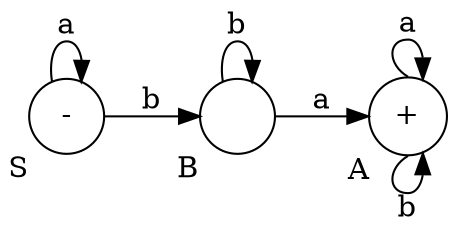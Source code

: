 digraph 2.3 {
    rankdir = LR;
    node [shape = circle;];
    
    "S" [label = "-";xlabel = "S";];
    "B" [label = " ";xlabel = "B";];
    "A" [label = "+";xlabel = "A";];
    
    "S" -> "S" [label = "a";];
    "S" -> "B" [label = "b";];
    "B" -> "B" [label = "b";];
    "B" -> "A" [label = "a";];
    "A":n -> "A" [label = "a";];
    "A":s -> "A" [label = "b";];
}